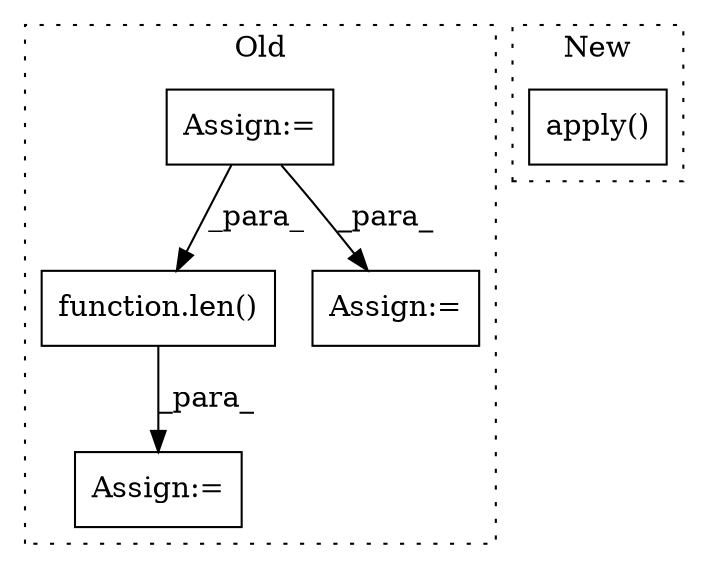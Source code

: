 digraph G {
subgraph cluster0 {
1 [label="function.len()" a="75" s="1490,1500" l="4,1" shape="box"];
3 [label="Assign:=" a="68" s="1487" l="3" shape="box"];
4 [label="Assign:=" a="68" s="1384" l="17" shape="box"];
5 [label="Assign:=" a="68" s="1450" l="3" shape="box"];
label = "Old";
style="dotted";
}
subgraph cluster1 {
2 [label="apply()" a="75" s="1375,1395" l="16,1" shape="box"];
label = "New";
style="dotted";
}
1 -> 3 [label="_para_"];
4 -> 1 [label="_para_"];
4 -> 5 [label="_para_"];
}
